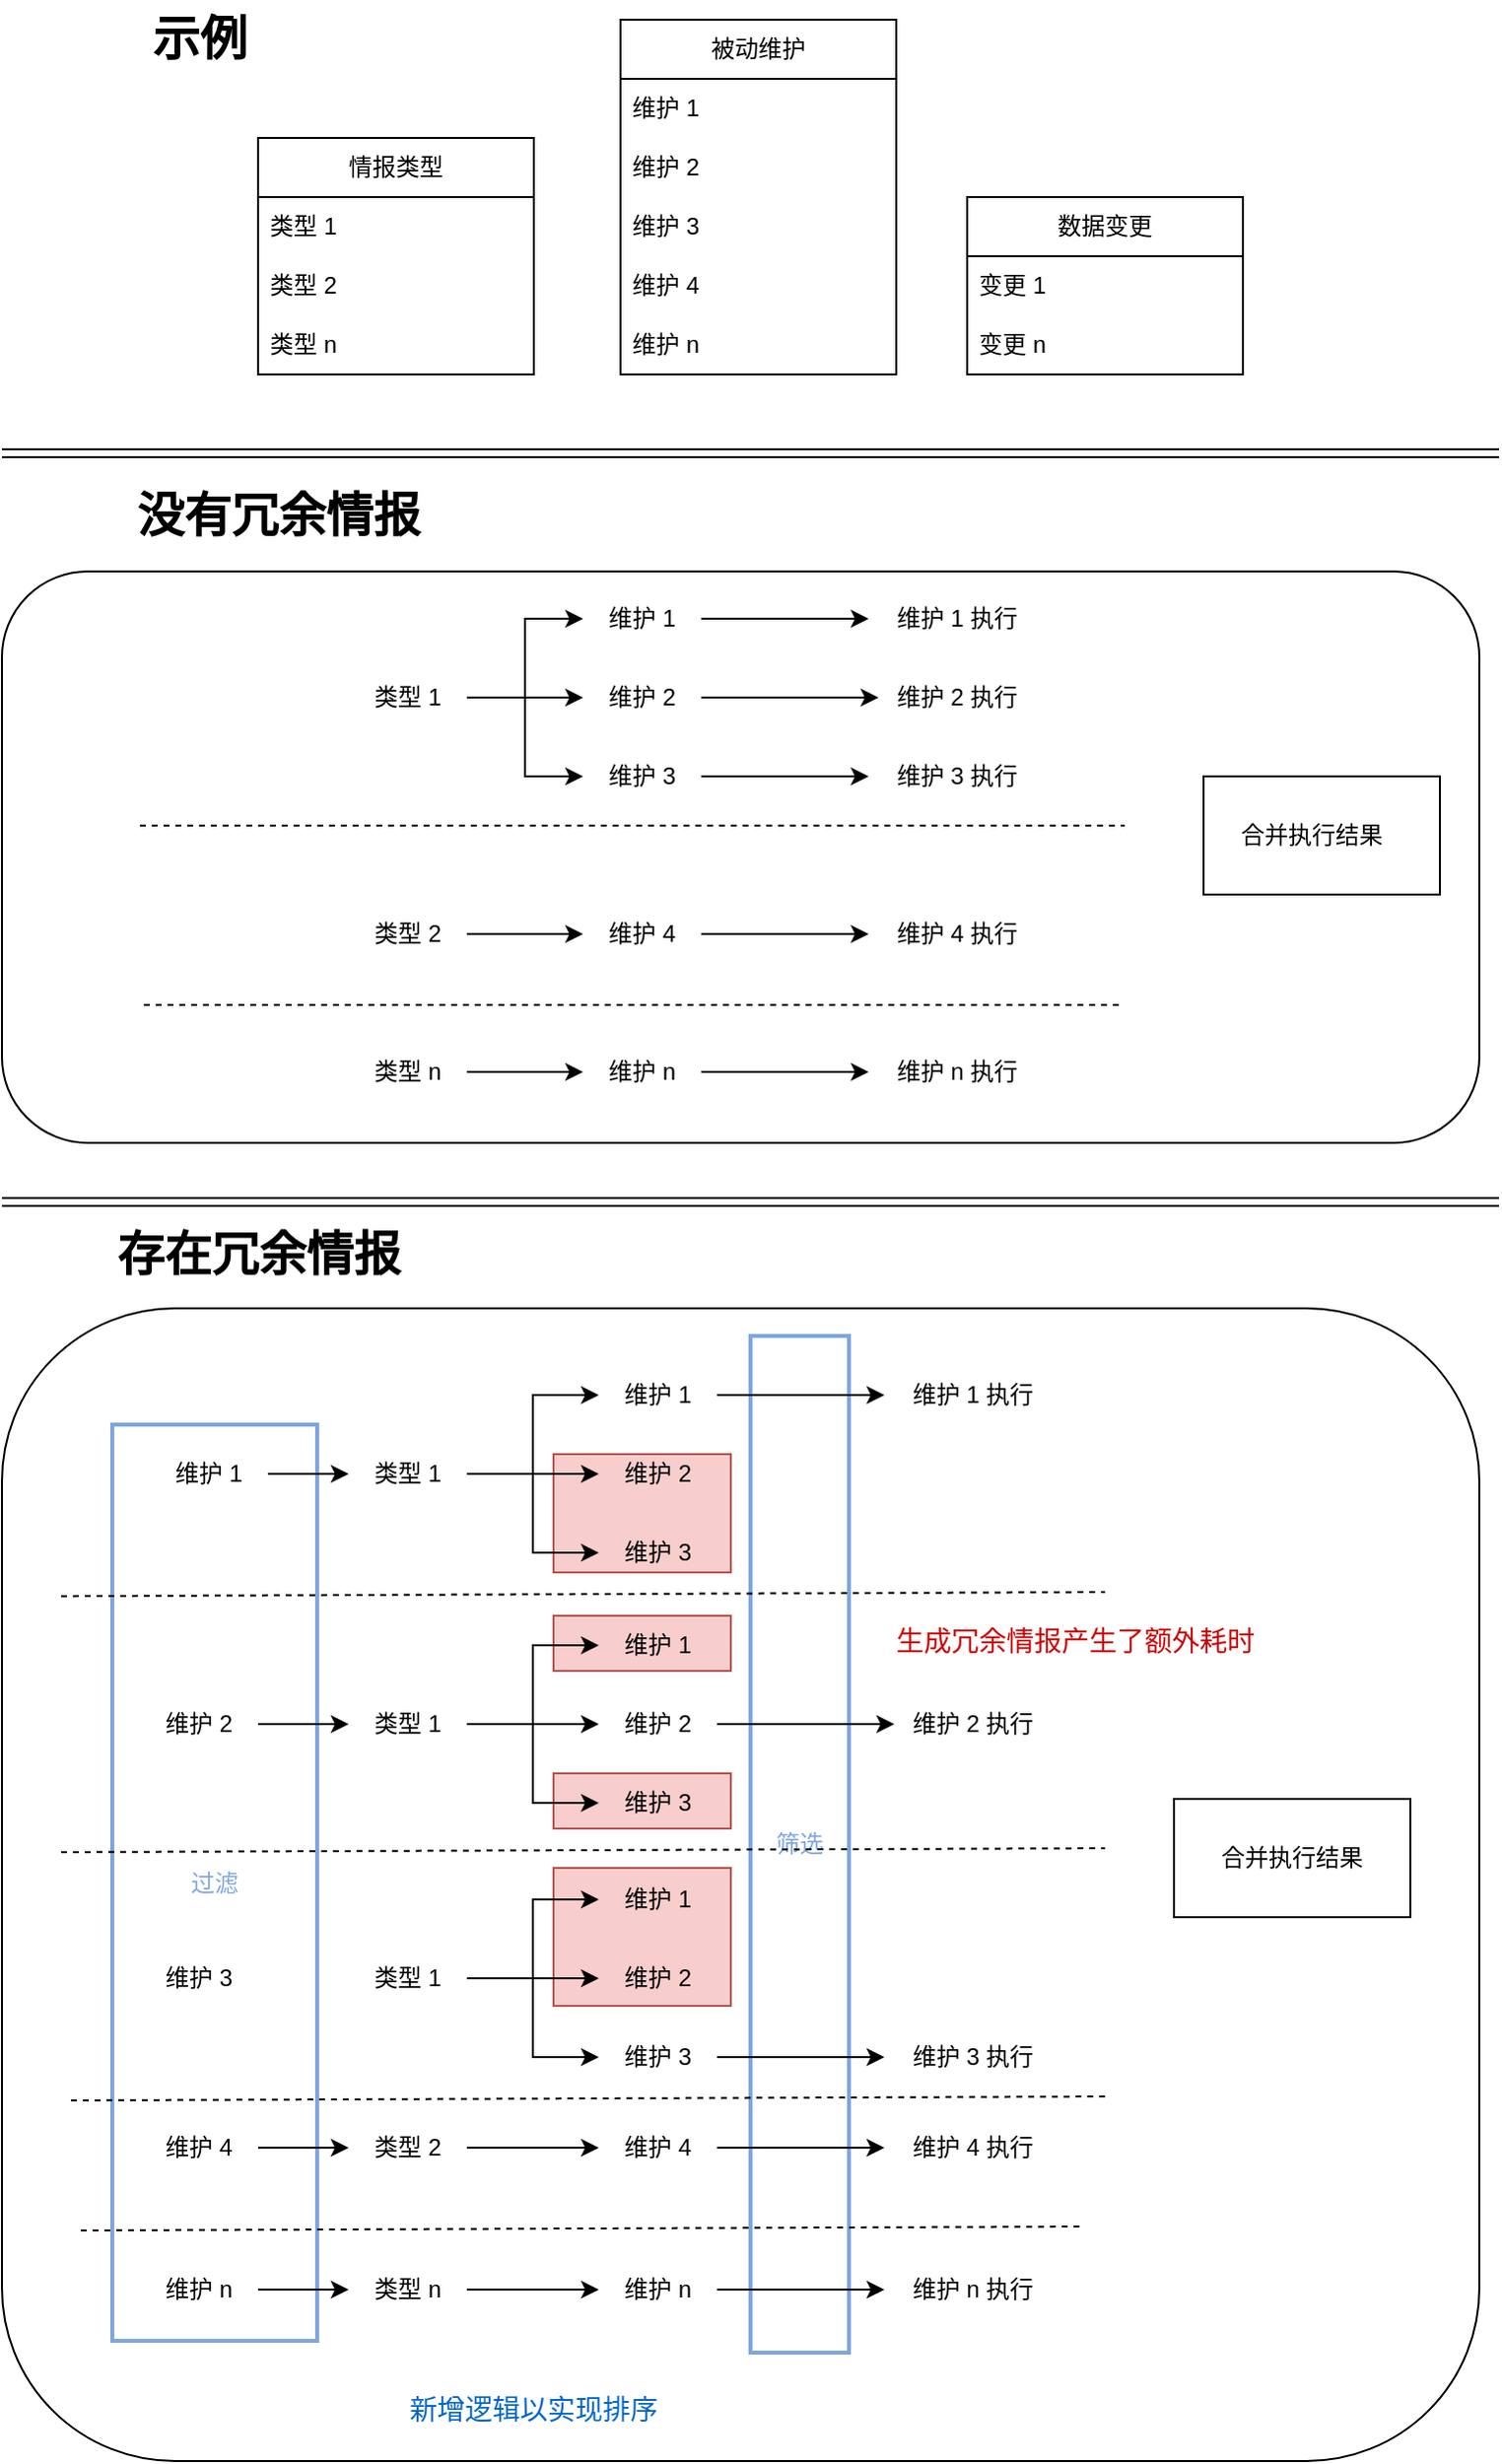 <mxfile version="22.0.8" type="github">
  <diagram id="C5RBs43oDa-KdzZeNtuy" name="Page-1">
    <mxGraphModel dx="1434" dy="796" grid="1" gridSize="10" guides="1" tooltips="1" connect="1" arrows="1" fold="1" page="1" pageScale="1" pageWidth="827" pageHeight="1169" math="0" shadow="0">
      <root>
        <mxCell id="WIyWlLk6GJQsqaUBKTNV-0" />
        <mxCell id="WIyWlLk6GJQsqaUBKTNV-1" parent="WIyWlLk6GJQsqaUBKTNV-0" />
        <mxCell id="J7u77pziyDC-r-UCUrzR-160" value="" style="rounded=1;whiteSpace=wrap;html=1;" vertex="1" parent="WIyWlLk6GJQsqaUBKTNV-1">
          <mxGeometry x="30" y="320" width="750" height="290" as="geometry" />
        </mxCell>
        <mxCell id="J7u77pziyDC-r-UCUrzR-161" value="" style="rounded=0;whiteSpace=wrap;html=1;" vertex="1" parent="WIyWlLk6GJQsqaUBKTNV-1">
          <mxGeometry x="640" y="424" width="120" height="60" as="geometry" />
        </mxCell>
        <mxCell id="J7u77pziyDC-r-UCUrzR-159" value="" style="rounded=1;whiteSpace=wrap;html=1;" vertex="1" parent="WIyWlLk6GJQsqaUBKTNV-1">
          <mxGeometry x="30" y="694" width="750" height="585" as="geometry" />
        </mxCell>
        <mxCell id="J7u77pziyDC-r-UCUrzR-156" value="" style="rounded=0;whiteSpace=wrap;html=1;fillColor=#f8cecc;strokeColor=#b85450;" vertex="1" parent="WIyWlLk6GJQsqaUBKTNV-1">
          <mxGeometry x="310" y="930" width="90" height="28" as="geometry" />
        </mxCell>
        <mxCell id="J7u77pziyDC-r-UCUrzR-155" value="" style="rounded=0;whiteSpace=wrap;html=1;fillColor=#f8cecc;strokeColor=#b85450;" vertex="1" parent="WIyWlLk6GJQsqaUBKTNV-1">
          <mxGeometry x="310" y="850" width="90" height="28" as="geometry" />
        </mxCell>
        <mxCell id="J7u77pziyDC-r-UCUrzR-154" value="" style="rounded=0;whiteSpace=wrap;html=1;fillColor=#f8cecc;strokeColor=#b85450;" vertex="1" parent="WIyWlLk6GJQsqaUBKTNV-1">
          <mxGeometry x="310" y="978" width="90" height="70" as="geometry" />
        </mxCell>
        <mxCell id="J7u77pziyDC-r-UCUrzR-153" value="" style="rounded=0;whiteSpace=wrap;html=1;fillColor=#f8cecc;strokeColor=#b85450;" vertex="1" parent="WIyWlLk6GJQsqaUBKTNV-1">
          <mxGeometry x="310" y="768" width="90" height="60" as="geometry" />
        </mxCell>
        <mxCell id="J7u77pziyDC-r-UCUrzR-152" value="筛选" style="rounded=0;whiteSpace=wrap;html=1;strokeColor=#7EA6E0;strokeWidth=2;fontColor=#7EA6E0;" vertex="1" parent="WIyWlLk6GJQsqaUBKTNV-1">
          <mxGeometry x="410" y="708" width="50" height="516" as="geometry" />
        </mxCell>
        <mxCell id="J7u77pziyDC-r-UCUrzR-151" value="&lt;font color=&quot;#7ea6e0&quot;&gt;过滤&lt;/font&gt;" style="rounded=0;whiteSpace=wrap;html=1;strokeColor=#7EA6E0;strokeWidth=2;" vertex="1" parent="WIyWlLk6GJQsqaUBKTNV-1">
          <mxGeometry x="86" y="753" width="104" height="465" as="geometry" />
        </mxCell>
        <object label="情报类型" id="J7u77pziyDC-r-UCUrzR-0">
          <mxCell style="swimlane;fontStyle=0;childLayout=stackLayout;horizontal=1;startSize=30;horizontalStack=0;resizeParent=1;resizeParentMax=0;resizeLast=0;collapsible=1;marginBottom=0;whiteSpace=wrap;html=1;" vertex="1" parent="WIyWlLk6GJQsqaUBKTNV-1">
            <mxGeometry x="160" y="100" width="140" height="120" as="geometry">
              <mxRectangle x="260" y="50" width="90" height="30" as="alternateBounds" />
            </mxGeometry>
          </mxCell>
        </object>
        <mxCell id="J7u77pziyDC-r-UCUrzR-1" value="类型 1" style="text;strokeColor=none;fillColor=none;align=left;verticalAlign=middle;spacingLeft=4;spacingRight=4;overflow=hidden;points=[[0,0.5],[1,0.5]];portConstraint=eastwest;rotatable=0;whiteSpace=wrap;html=1;" vertex="1" parent="J7u77pziyDC-r-UCUrzR-0">
          <mxGeometry y="30" width="140" height="30" as="geometry" />
        </mxCell>
        <mxCell id="J7u77pziyDC-r-UCUrzR-2" value="类型 2" style="text;strokeColor=none;fillColor=none;align=left;verticalAlign=middle;spacingLeft=4;spacingRight=4;overflow=hidden;points=[[0,0.5],[1,0.5]];portConstraint=eastwest;rotatable=0;whiteSpace=wrap;html=1;" vertex="1" parent="J7u77pziyDC-r-UCUrzR-0">
          <mxGeometry y="60" width="140" height="30" as="geometry" />
        </mxCell>
        <mxCell id="J7u77pziyDC-r-UCUrzR-3" value="类型 n" style="text;strokeColor=none;fillColor=none;align=left;verticalAlign=middle;spacingLeft=4;spacingRight=4;overflow=hidden;points=[[0,0.5],[1,0.5]];portConstraint=eastwest;rotatable=0;whiteSpace=wrap;html=1;" vertex="1" parent="J7u77pziyDC-r-UCUrzR-0">
          <mxGeometry y="90" width="140" height="30" as="geometry" />
        </mxCell>
        <mxCell id="J7u77pziyDC-r-UCUrzR-4" value="被动维护" style="swimlane;fontStyle=0;childLayout=stackLayout;horizontal=1;startSize=30;horizontalStack=0;resizeParent=1;resizeParentMax=0;resizeLast=0;collapsible=1;marginBottom=0;whiteSpace=wrap;html=1;" vertex="1" parent="WIyWlLk6GJQsqaUBKTNV-1">
          <mxGeometry x="344" y="40" width="140" height="180" as="geometry" />
        </mxCell>
        <mxCell id="J7u77pziyDC-r-UCUrzR-5" value="维护 1" style="text;strokeColor=none;fillColor=none;align=left;verticalAlign=middle;spacingLeft=4;spacingRight=4;overflow=hidden;points=[[0,0.5],[1,0.5]];portConstraint=eastwest;rotatable=0;whiteSpace=wrap;html=1;" vertex="1" parent="J7u77pziyDC-r-UCUrzR-4">
          <mxGeometry y="30" width="140" height="30" as="geometry" />
        </mxCell>
        <mxCell id="J7u77pziyDC-r-UCUrzR-6" value="维护 2" style="text;strokeColor=none;fillColor=none;align=left;verticalAlign=middle;spacingLeft=4;spacingRight=4;overflow=hidden;points=[[0,0.5],[1,0.5]];portConstraint=eastwest;rotatable=0;whiteSpace=wrap;html=1;" vertex="1" parent="J7u77pziyDC-r-UCUrzR-4">
          <mxGeometry y="60" width="140" height="30" as="geometry" />
        </mxCell>
        <mxCell id="J7u77pziyDC-r-UCUrzR-7" value="维护 3" style="text;strokeColor=none;fillColor=none;align=left;verticalAlign=middle;spacingLeft=4;spacingRight=4;overflow=hidden;points=[[0,0.5],[1,0.5]];portConstraint=eastwest;rotatable=0;whiteSpace=wrap;html=1;" vertex="1" parent="J7u77pziyDC-r-UCUrzR-4">
          <mxGeometry y="90" width="140" height="30" as="geometry" />
        </mxCell>
        <mxCell id="J7u77pziyDC-r-UCUrzR-12" value="维护 4" style="text;strokeColor=none;fillColor=none;align=left;verticalAlign=middle;spacingLeft=4;spacingRight=4;overflow=hidden;points=[[0,0.5],[1,0.5]];portConstraint=eastwest;rotatable=0;whiteSpace=wrap;html=1;" vertex="1" parent="J7u77pziyDC-r-UCUrzR-4">
          <mxGeometry y="120" width="140" height="30" as="geometry" />
        </mxCell>
        <mxCell id="J7u77pziyDC-r-UCUrzR-11" value="维护 n" style="text;strokeColor=none;fillColor=none;align=left;verticalAlign=middle;spacingLeft=4;spacingRight=4;overflow=hidden;points=[[0,0.5],[1,0.5]];portConstraint=eastwest;rotatable=0;whiteSpace=wrap;html=1;" vertex="1" parent="J7u77pziyDC-r-UCUrzR-4">
          <mxGeometry y="150" width="140" height="30" as="geometry" />
        </mxCell>
        <mxCell id="J7u77pziyDC-r-UCUrzR-13" value="数据变更" style="swimlane;fontStyle=0;childLayout=stackLayout;horizontal=1;startSize=30;horizontalStack=0;resizeParent=1;resizeParentMax=0;resizeLast=0;collapsible=1;marginBottom=0;whiteSpace=wrap;html=1;" vertex="1" parent="WIyWlLk6GJQsqaUBKTNV-1">
          <mxGeometry x="520" y="130" width="140" height="90" as="geometry" />
        </mxCell>
        <mxCell id="J7u77pziyDC-r-UCUrzR-14" value="变更 1" style="text;strokeColor=none;fillColor=none;align=left;verticalAlign=middle;spacingLeft=4;spacingRight=4;overflow=hidden;points=[[0,0.5],[1,0.5]];portConstraint=eastwest;rotatable=0;whiteSpace=wrap;html=1;" vertex="1" parent="J7u77pziyDC-r-UCUrzR-13">
          <mxGeometry y="30" width="140" height="30" as="geometry" />
        </mxCell>
        <mxCell id="J7u77pziyDC-r-UCUrzR-15" value="变更 n" style="text;strokeColor=none;fillColor=none;align=left;verticalAlign=middle;spacingLeft=4;spacingRight=4;overflow=hidden;points=[[0,0.5],[1,0.5]];portConstraint=eastwest;rotatable=0;whiteSpace=wrap;html=1;" vertex="1" parent="J7u77pziyDC-r-UCUrzR-13">
          <mxGeometry y="60" width="140" height="30" as="geometry" />
        </mxCell>
        <mxCell id="J7u77pziyDC-r-UCUrzR-38" style="edgeStyle=orthogonalEdgeStyle;rounded=0;orthogonalLoop=1;jettySize=auto;html=1;exitX=1;exitY=0.5;exitDx=0;exitDy=0;entryX=0;entryY=0.5;entryDx=0;entryDy=0;" edge="1" parent="WIyWlLk6GJQsqaUBKTNV-1" source="J7u77pziyDC-r-UCUrzR-18" target="J7u77pziyDC-r-UCUrzR-21">
          <mxGeometry relative="1" as="geometry" />
        </mxCell>
        <mxCell id="J7u77pziyDC-r-UCUrzR-18" value="类型 1" style="text;html=1;strokeColor=none;fillColor=none;align=center;verticalAlign=middle;whiteSpace=wrap;rounded=0;" vertex="1" parent="WIyWlLk6GJQsqaUBKTNV-1">
          <mxGeometry x="206" y="369" width="60" height="30" as="geometry" />
        </mxCell>
        <mxCell id="J7u77pziyDC-r-UCUrzR-36" style="edgeStyle=orthogonalEdgeStyle;rounded=0;orthogonalLoop=1;jettySize=auto;html=1;exitX=1;exitY=0.5;exitDx=0;exitDy=0;entryX=0;entryY=0.5;entryDx=0;entryDy=0;" edge="1" parent="WIyWlLk6GJQsqaUBKTNV-1" source="J7u77pziyDC-r-UCUrzR-19" target="J7u77pziyDC-r-UCUrzR-24">
          <mxGeometry relative="1" as="geometry" />
        </mxCell>
        <mxCell id="J7u77pziyDC-r-UCUrzR-19" value="类型 2" style="text;html=1;strokeColor=none;fillColor=none;align=center;verticalAlign=middle;whiteSpace=wrap;rounded=0;" vertex="1" parent="WIyWlLk6GJQsqaUBKTNV-1">
          <mxGeometry x="206" y="489" width="60" height="30" as="geometry" />
        </mxCell>
        <mxCell id="J7u77pziyDC-r-UCUrzR-37" style="edgeStyle=orthogonalEdgeStyle;rounded=0;orthogonalLoop=1;jettySize=auto;html=1;exitX=1;exitY=0.5;exitDx=0;exitDy=0;entryX=0;entryY=0.5;entryDx=0;entryDy=0;" edge="1" parent="WIyWlLk6GJQsqaUBKTNV-1" source="J7u77pziyDC-r-UCUrzR-20" target="J7u77pziyDC-r-UCUrzR-25">
          <mxGeometry relative="1" as="geometry" />
        </mxCell>
        <mxCell id="J7u77pziyDC-r-UCUrzR-20" value="类型 n" style="text;html=1;strokeColor=none;fillColor=none;align=center;verticalAlign=middle;whiteSpace=wrap;rounded=0;" vertex="1" parent="WIyWlLk6GJQsqaUBKTNV-1">
          <mxGeometry x="206" y="559" width="60" height="30" as="geometry" />
        </mxCell>
        <mxCell id="J7u77pziyDC-r-UCUrzR-41" style="edgeStyle=orthogonalEdgeStyle;rounded=0;orthogonalLoop=1;jettySize=auto;html=1;exitX=1;exitY=0.5;exitDx=0;exitDy=0;entryX=0;entryY=0.5;entryDx=0;entryDy=0;" edge="1" parent="WIyWlLk6GJQsqaUBKTNV-1" source="J7u77pziyDC-r-UCUrzR-21" target="J7u77pziyDC-r-UCUrzR-29">
          <mxGeometry relative="1" as="geometry" />
        </mxCell>
        <mxCell id="J7u77pziyDC-r-UCUrzR-21" value="维护 1" style="text;html=1;strokeColor=none;fillColor=none;align=center;verticalAlign=middle;whiteSpace=wrap;rounded=0;" vertex="1" parent="WIyWlLk6GJQsqaUBKTNV-1">
          <mxGeometry x="325" y="329" width="60" height="30" as="geometry" />
        </mxCell>
        <mxCell id="J7u77pziyDC-r-UCUrzR-42" style="edgeStyle=orthogonalEdgeStyle;rounded=0;orthogonalLoop=1;jettySize=auto;html=1;exitX=1;exitY=0.5;exitDx=0;exitDy=0;entryX=0;entryY=0.5;entryDx=0;entryDy=0;" edge="1" parent="WIyWlLk6GJQsqaUBKTNV-1" source="J7u77pziyDC-r-UCUrzR-22" target="J7u77pziyDC-r-UCUrzR-30">
          <mxGeometry relative="1" as="geometry" />
        </mxCell>
        <mxCell id="J7u77pziyDC-r-UCUrzR-22" value="维护 2" style="text;html=1;strokeColor=none;fillColor=none;align=center;verticalAlign=middle;whiteSpace=wrap;rounded=0;" vertex="1" parent="WIyWlLk6GJQsqaUBKTNV-1">
          <mxGeometry x="325" y="369" width="60" height="30" as="geometry" />
        </mxCell>
        <mxCell id="J7u77pziyDC-r-UCUrzR-43" style="edgeStyle=orthogonalEdgeStyle;rounded=0;orthogonalLoop=1;jettySize=auto;html=1;exitX=1;exitY=0.5;exitDx=0;exitDy=0;entryX=0;entryY=0.5;entryDx=0;entryDy=0;" edge="1" parent="WIyWlLk6GJQsqaUBKTNV-1" source="J7u77pziyDC-r-UCUrzR-23" target="J7u77pziyDC-r-UCUrzR-31">
          <mxGeometry relative="1" as="geometry" />
        </mxCell>
        <mxCell id="J7u77pziyDC-r-UCUrzR-23" value="维护 3" style="text;html=1;strokeColor=none;fillColor=none;align=center;verticalAlign=middle;whiteSpace=wrap;rounded=0;" vertex="1" parent="WIyWlLk6GJQsqaUBKTNV-1">
          <mxGeometry x="325" y="409" width="60" height="30" as="geometry" />
        </mxCell>
        <mxCell id="J7u77pziyDC-r-UCUrzR-49" style="edgeStyle=orthogonalEdgeStyle;rounded=0;orthogonalLoop=1;jettySize=auto;html=1;exitX=1;exitY=0.5;exitDx=0;exitDy=0;entryX=0;entryY=0.5;entryDx=0;entryDy=0;" edge="1" parent="WIyWlLk6GJQsqaUBKTNV-1" source="J7u77pziyDC-r-UCUrzR-24" target="J7u77pziyDC-r-UCUrzR-47">
          <mxGeometry relative="1" as="geometry" />
        </mxCell>
        <mxCell id="J7u77pziyDC-r-UCUrzR-24" value="维护 4" style="text;html=1;strokeColor=none;fillColor=none;align=center;verticalAlign=middle;whiteSpace=wrap;rounded=0;" vertex="1" parent="WIyWlLk6GJQsqaUBKTNV-1">
          <mxGeometry x="325" y="489" width="60" height="30" as="geometry" />
        </mxCell>
        <mxCell id="J7u77pziyDC-r-UCUrzR-50" style="edgeStyle=orthogonalEdgeStyle;rounded=0;orthogonalLoop=1;jettySize=auto;html=1;exitX=1;exitY=0.5;exitDx=0;exitDy=0;entryX=0;entryY=0.5;entryDx=0;entryDy=0;" edge="1" parent="WIyWlLk6GJQsqaUBKTNV-1" source="J7u77pziyDC-r-UCUrzR-25" target="J7u77pziyDC-r-UCUrzR-48">
          <mxGeometry relative="1" as="geometry" />
        </mxCell>
        <mxCell id="J7u77pziyDC-r-UCUrzR-25" value="维护 n" style="text;html=1;strokeColor=none;fillColor=none;align=center;verticalAlign=middle;whiteSpace=wrap;rounded=0;" vertex="1" parent="WIyWlLk6GJQsqaUBKTNV-1">
          <mxGeometry x="325" y="559" width="60" height="30" as="geometry" />
        </mxCell>
        <mxCell id="J7u77pziyDC-r-UCUrzR-29" value="维护 1 执行" style="text;html=1;strokeColor=none;fillColor=none;align=center;verticalAlign=middle;whiteSpace=wrap;rounded=0;" vertex="1" parent="WIyWlLk6GJQsqaUBKTNV-1">
          <mxGeometry x="470" y="329" width="90" height="30" as="geometry" />
        </mxCell>
        <mxCell id="J7u77pziyDC-r-UCUrzR-30" value="维护 2 执行" style="text;html=1;strokeColor=none;fillColor=none;align=center;verticalAlign=middle;whiteSpace=wrap;rounded=0;" vertex="1" parent="WIyWlLk6GJQsqaUBKTNV-1">
          <mxGeometry x="475" y="369" width="80" height="30" as="geometry" />
        </mxCell>
        <mxCell id="J7u77pziyDC-r-UCUrzR-31" value="维护 3 执行" style="text;html=1;strokeColor=none;fillColor=none;align=center;verticalAlign=middle;whiteSpace=wrap;rounded=0;" vertex="1" parent="WIyWlLk6GJQsqaUBKTNV-1">
          <mxGeometry x="470" y="409" width="90" height="30" as="geometry" />
        </mxCell>
        <mxCell id="J7u77pziyDC-r-UCUrzR-32" value="合并执行结果" style="text;html=1;strokeColor=none;fillColor=none;align=center;verticalAlign=middle;whiteSpace=wrap;rounded=0;" vertex="1" parent="WIyWlLk6GJQsqaUBKTNV-1">
          <mxGeometry x="650" y="439" width="90" height="30" as="geometry" />
        </mxCell>
        <mxCell id="J7u77pziyDC-r-UCUrzR-39" style="edgeStyle=orthogonalEdgeStyle;rounded=0;orthogonalLoop=1;jettySize=auto;html=1;exitX=1;exitY=0.5;exitDx=0;exitDy=0;entryX=0;entryY=0.5;entryDx=0;entryDy=0;" edge="1" parent="WIyWlLk6GJQsqaUBKTNV-1" source="J7u77pziyDC-r-UCUrzR-18" target="J7u77pziyDC-r-UCUrzR-22">
          <mxGeometry relative="1" as="geometry">
            <mxPoint x="184.5" y="384" as="sourcePoint" />
            <mxPoint x="295" y="369" as="targetPoint" />
          </mxGeometry>
        </mxCell>
        <mxCell id="J7u77pziyDC-r-UCUrzR-40" style="edgeStyle=orthogonalEdgeStyle;rounded=0;orthogonalLoop=1;jettySize=auto;html=1;exitX=1;exitY=0.5;exitDx=0;exitDy=0;entryX=0;entryY=0.5;entryDx=0;entryDy=0;" edge="1" parent="WIyWlLk6GJQsqaUBKTNV-1" source="J7u77pziyDC-r-UCUrzR-18" target="J7u77pziyDC-r-UCUrzR-23">
          <mxGeometry relative="1" as="geometry">
            <mxPoint x="195" y="384" as="sourcePoint" />
            <mxPoint x="335" y="394" as="targetPoint" />
          </mxGeometry>
        </mxCell>
        <mxCell id="J7u77pziyDC-r-UCUrzR-47" value="维护 4 执行" style="text;html=1;strokeColor=none;fillColor=none;align=center;verticalAlign=middle;whiteSpace=wrap;rounded=0;" vertex="1" parent="WIyWlLk6GJQsqaUBKTNV-1">
          <mxGeometry x="470" y="489" width="90" height="30" as="geometry" />
        </mxCell>
        <mxCell id="J7u77pziyDC-r-UCUrzR-48" value="维护 n 执行" style="text;html=1;strokeColor=none;fillColor=none;align=center;verticalAlign=middle;whiteSpace=wrap;rounded=0;" vertex="1" parent="WIyWlLk6GJQsqaUBKTNV-1">
          <mxGeometry x="470" y="559" width="90" height="30" as="geometry" />
        </mxCell>
        <mxCell id="J7u77pziyDC-r-UCUrzR-56" value="" style="endArrow=none;dashed=1;html=1;rounded=0;" edge="1" parent="WIyWlLk6GJQsqaUBKTNV-1">
          <mxGeometry width="50" height="50" relative="1" as="geometry">
            <mxPoint x="100" y="449" as="sourcePoint" />
            <mxPoint x="600" y="449" as="targetPoint" />
          </mxGeometry>
        </mxCell>
        <mxCell id="J7u77pziyDC-r-UCUrzR-63" value="" style="endArrow=none;dashed=1;html=1;rounded=0;" edge="1" parent="WIyWlLk6GJQsqaUBKTNV-1">
          <mxGeometry width="50" height="50" relative="1" as="geometry">
            <mxPoint x="102" y="540" as="sourcePoint" />
            <mxPoint x="600" y="540" as="targetPoint" />
          </mxGeometry>
        </mxCell>
        <mxCell id="J7u77pziyDC-r-UCUrzR-67" style="edgeStyle=orthogonalEdgeStyle;rounded=0;orthogonalLoop=1;jettySize=auto;html=1;exitX=1;exitY=0.5;exitDx=0;exitDy=0;entryX=0;entryY=0.5;entryDx=0;entryDy=0;" edge="1" parent="WIyWlLk6GJQsqaUBKTNV-1" source="J7u77pziyDC-r-UCUrzR-68" target="J7u77pziyDC-r-UCUrzR-74">
          <mxGeometry relative="1" as="geometry" />
        </mxCell>
        <mxCell id="J7u77pziyDC-r-UCUrzR-68" value="类型 1" style="text;html=1;strokeColor=none;fillColor=none;align=center;verticalAlign=middle;whiteSpace=wrap;rounded=0;" vertex="1" parent="WIyWlLk6GJQsqaUBKTNV-1">
          <mxGeometry x="206" y="763" width="60" height="30" as="geometry" />
        </mxCell>
        <mxCell id="J7u77pziyDC-r-UCUrzR-73" style="edgeStyle=orthogonalEdgeStyle;rounded=0;orthogonalLoop=1;jettySize=auto;html=1;exitX=1;exitY=0.5;exitDx=0;exitDy=0;entryX=0;entryY=0.5;entryDx=0;entryDy=0;" edge="1" parent="WIyWlLk6GJQsqaUBKTNV-1" source="J7u77pziyDC-r-UCUrzR-74" target="J7u77pziyDC-r-UCUrzR-84">
          <mxGeometry relative="1" as="geometry" />
        </mxCell>
        <mxCell id="J7u77pziyDC-r-UCUrzR-74" value="维护 1" style="text;html=1;strokeColor=none;fillColor=none;align=center;verticalAlign=middle;whiteSpace=wrap;rounded=0;" vertex="1" parent="WIyWlLk6GJQsqaUBKTNV-1">
          <mxGeometry x="333" y="723" width="60" height="30" as="geometry" />
        </mxCell>
        <mxCell id="J7u77pziyDC-r-UCUrzR-76" value="维护 2" style="text;html=1;strokeColor=none;fillColor=none;align=center;verticalAlign=middle;whiteSpace=wrap;rounded=0;" vertex="1" parent="WIyWlLk6GJQsqaUBKTNV-1">
          <mxGeometry x="333" y="763" width="60" height="30" as="geometry" />
        </mxCell>
        <mxCell id="J7u77pziyDC-r-UCUrzR-78" value="维护 3" style="text;html=1;strokeColor=none;fillColor=none;align=center;verticalAlign=middle;whiteSpace=wrap;rounded=0;" vertex="1" parent="WIyWlLk6GJQsqaUBKTNV-1">
          <mxGeometry x="333" y="803" width="60" height="30" as="geometry" />
        </mxCell>
        <mxCell id="J7u77pziyDC-r-UCUrzR-84" value="维护 1 执行" style="text;html=1;strokeColor=none;fillColor=none;align=center;verticalAlign=middle;whiteSpace=wrap;rounded=0;" vertex="1" parent="WIyWlLk6GJQsqaUBKTNV-1">
          <mxGeometry x="478" y="723" width="90" height="30" as="geometry" />
        </mxCell>
        <mxCell id="J7u77pziyDC-r-UCUrzR-90" style="edgeStyle=orthogonalEdgeStyle;rounded=0;orthogonalLoop=1;jettySize=auto;html=1;exitX=1;exitY=0.5;exitDx=0;exitDy=0;entryX=0;entryY=0.5;entryDx=0;entryDy=0;" edge="1" parent="WIyWlLk6GJQsqaUBKTNV-1" source="J7u77pziyDC-r-UCUrzR-68" target="J7u77pziyDC-r-UCUrzR-76">
          <mxGeometry relative="1" as="geometry">
            <mxPoint x="192.5" y="778" as="sourcePoint" />
            <mxPoint x="303" y="763" as="targetPoint" />
          </mxGeometry>
        </mxCell>
        <mxCell id="J7u77pziyDC-r-UCUrzR-91" style="edgeStyle=orthogonalEdgeStyle;rounded=0;orthogonalLoop=1;jettySize=auto;html=1;exitX=1;exitY=0.5;exitDx=0;exitDy=0;entryX=0;entryY=0.5;entryDx=0;entryDy=0;" edge="1" parent="WIyWlLk6GJQsqaUBKTNV-1" source="J7u77pziyDC-r-UCUrzR-68" target="J7u77pziyDC-r-UCUrzR-78">
          <mxGeometry relative="1" as="geometry">
            <mxPoint x="203" y="778" as="sourcePoint" />
            <mxPoint x="343" y="788" as="targetPoint" />
          </mxGeometry>
        </mxCell>
        <mxCell id="J7u77pziyDC-r-UCUrzR-96" value="" style="endArrow=none;dashed=1;html=1;rounded=0;" edge="1" parent="WIyWlLk6GJQsqaUBKTNV-1">
          <mxGeometry width="50" height="50" relative="1" as="geometry">
            <mxPoint x="60" y="840.09" as="sourcePoint" />
            <mxPoint x="590" y="838" as="targetPoint" />
          </mxGeometry>
        </mxCell>
        <mxCell id="J7u77pziyDC-r-UCUrzR-97" value="" style="endArrow=none;dashed=1;html=1;rounded=0;" edge="1" parent="WIyWlLk6GJQsqaUBKTNV-1">
          <mxGeometry width="50" height="50" relative="1" as="geometry">
            <mxPoint x="60" y="970" as="sourcePoint" />
            <mxPoint x="590" y="968" as="targetPoint" />
          </mxGeometry>
        </mxCell>
        <mxCell id="J7u77pziyDC-r-UCUrzR-103" style="edgeStyle=orthogonalEdgeStyle;rounded=0;orthogonalLoop=1;jettySize=auto;html=1;exitX=1;exitY=0.5;exitDx=0;exitDy=0;entryX=0;entryY=0.5;entryDx=0;entryDy=0;" edge="1" parent="WIyWlLk6GJQsqaUBKTNV-1" source="J7u77pziyDC-r-UCUrzR-98" target="J7u77pziyDC-r-UCUrzR-68">
          <mxGeometry relative="1" as="geometry" />
        </mxCell>
        <mxCell id="J7u77pziyDC-r-UCUrzR-98" value="维护 1" style="text;html=1;strokeColor=none;fillColor=none;align=center;verticalAlign=middle;whiteSpace=wrap;rounded=0;" vertex="1" parent="WIyWlLk6GJQsqaUBKTNV-1">
          <mxGeometry x="105" y="763" width="60" height="30" as="geometry" />
        </mxCell>
        <mxCell id="J7u77pziyDC-r-UCUrzR-104" style="edgeStyle=orthogonalEdgeStyle;rounded=0;orthogonalLoop=1;jettySize=auto;html=1;exitX=1;exitY=0.5;exitDx=0;exitDy=0;entryX=0;entryY=0.5;entryDx=0;entryDy=0;" edge="1" parent="WIyWlLk6GJQsqaUBKTNV-1" source="J7u77pziyDC-r-UCUrzR-99">
          <mxGeometry relative="1" as="geometry">
            <mxPoint x="206" y="905" as="targetPoint" />
          </mxGeometry>
        </mxCell>
        <mxCell id="J7u77pziyDC-r-UCUrzR-99" value="维护 2" style="text;html=1;strokeColor=none;fillColor=none;align=center;verticalAlign=middle;whiteSpace=wrap;rounded=0;" vertex="1" parent="WIyWlLk6GJQsqaUBKTNV-1">
          <mxGeometry x="100" y="890" width="60" height="30" as="geometry" />
        </mxCell>
        <mxCell id="J7u77pziyDC-r-UCUrzR-100" value="维护 3" style="text;html=1;strokeColor=none;fillColor=none;align=center;verticalAlign=middle;whiteSpace=wrap;rounded=0;" vertex="1" parent="WIyWlLk6GJQsqaUBKTNV-1">
          <mxGeometry x="100" y="1019" width="60" height="30" as="geometry" />
        </mxCell>
        <mxCell id="J7u77pziyDC-r-UCUrzR-143" style="edgeStyle=orthogonalEdgeStyle;rounded=0;orthogonalLoop=1;jettySize=auto;html=1;exitX=1;exitY=0.5;exitDx=0;exitDy=0;entryX=0;entryY=0.5;entryDx=0;entryDy=0;" edge="1" parent="WIyWlLk6GJQsqaUBKTNV-1" source="J7u77pziyDC-r-UCUrzR-101" target="J7u77pziyDC-r-UCUrzR-106">
          <mxGeometry relative="1" as="geometry" />
        </mxCell>
        <mxCell id="J7u77pziyDC-r-UCUrzR-101" value="维护 4" style="text;html=1;strokeColor=none;fillColor=none;align=center;verticalAlign=middle;whiteSpace=wrap;rounded=0;" vertex="1" parent="WIyWlLk6GJQsqaUBKTNV-1">
          <mxGeometry x="100" y="1105" width="60" height="30" as="geometry" />
        </mxCell>
        <mxCell id="J7u77pziyDC-r-UCUrzR-144" style="edgeStyle=orthogonalEdgeStyle;rounded=0;orthogonalLoop=1;jettySize=auto;html=1;exitX=1;exitY=0.5;exitDx=0;exitDy=0;entryX=0;entryY=0.5;entryDx=0;entryDy=0;" edge="1" parent="WIyWlLk6GJQsqaUBKTNV-1" source="J7u77pziyDC-r-UCUrzR-102" target="J7u77pziyDC-r-UCUrzR-108">
          <mxGeometry relative="1" as="geometry" />
        </mxCell>
        <mxCell id="J7u77pziyDC-r-UCUrzR-102" value="维护 n" style="text;html=1;strokeColor=none;fillColor=none;align=center;verticalAlign=middle;whiteSpace=wrap;rounded=0;" vertex="1" parent="WIyWlLk6GJQsqaUBKTNV-1">
          <mxGeometry x="100" y="1177" width="60" height="30" as="geometry" />
        </mxCell>
        <mxCell id="J7u77pziyDC-r-UCUrzR-105" style="edgeStyle=orthogonalEdgeStyle;rounded=0;orthogonalLoop=1;jettySize=auto;html=1;exitX=1;exitY=0.5;exitDx=0;exitDy=0;entryX=0;entryY=0.5;entryDx=0;entryDy=0;" edge="1" parent="WIyWlLk6GJQsqaUBKTNV-1" source="J7u77pziyDC-r-UCUrzR-106" target="J7u77pziyDC-r-UCUrzR-110">
          <mxGeometry relative="1" as="geometry" />
        </mxCell>
        <mxCell id="J7u77pziyDC-r-UCUrzR-106" value="类型 2" style="text;html=1;strokeColor=none;fillColor=none;align=center;verticalAlign=middle;whiteSpace=wrap;rounded=0;" vertex="1" parent="WIyWlLk6GJQsqaUBKTNV-1">
          <mxGeometry x="206" y="1105" width="60" height="30" as="geometry" />
        </mxCell>
        <mxCell id="J7u77pziyDC-r-UCUrzR-107" style="edgeStyle=orthogonalEdgeStyle;rounded=0;orthogonalLoop=1;jettySize=auto;html=1;exitX=1;exitY=0.5;exitDx=0;exitDy=0;entryX=0;entryY=0.5;entryDx=0;entryDy=0;" edge="1" parent="WIyWlLk6GJQsqaUBKTNV-1" source="J7u77pziyDC-r-UCUrzR-108" target="J7u77pziyDC-r-UCUrzR-112">
          <mxGeometry relative="1" as="geometry" />
        </mxCell>
        <mxCell id="J7u77pziyDC-r-UCUrzR-108" value="类型 n" style="text;html=1;strokeColor=none;fillColor=none;align=center;verticalAlign=middle;whiteSpace=wrap;rounded=0;" vertex="1" parent="WIyWlLk6GJQsqaUBKTNV-1">
          <mxGeometry x="206" y="1177" width="60" height="30" as="geometry" />
        </mxCell>
        <mxCell id="J7u77pziyDC-r-UCUrzR-109" style="edgeStyle=orthogonalEdgeStyle;rounded=0;orthogonalLoop=1;jettySize=auto;html=1;exitX=1;exitY=0.5;exitDx=0;exitDy=0;entryX=0;entryY=0.5;entryDx=0;entryDy=0;" edge="1" parent="WIyWlLk6GJQsqaUBKTNV-1" source="J7u77pziyDC-r-UCUrzR-110" target="J7u77pziyDC-r-UCUrzR-113">
          <mxGeometry relative="1" as="geometry" />
        </mxCell>
        <mxCell id="J7u77pziyDC-r-UCUrzR-110" value="维护 4" style="text;html=1;strokeColor=none;fillColor=none;align=center;verticalAlign=middle;whiteSpace=wrap;rounded=0;" vertex="1" parent="WIyWlLk6GJQsqaUBKTNV-1">
          <mxGeometry x="333" y="1105" width="60" height="30" as="geometry" />
        </mxCell>
        <mxCell id="J7u77pziyDC-r-UCUrzR-111" style="edgeStyle=orthogonalEdgeStyle;rounded=0;orthogonalLoop=1;jettySize=auto;html=1;exitX=1;exitY=0.5;exitDx=0;exitDy=0;entryX=0;entryY=0.5;entryDx=0;entryDy=0;" edge="1" parent="WIyWlLk6GJQsqaUBKTNV-1" source="J7u77pziyDC-r-UCUrzR-112" target="J7u77pziyDC-r-UCUrzR-114">
          <mxGeometry relative="1" as="geometry" />
        </mxCell>
        <mxCell id="J7u77pziyDC-r-UCUrzR-112" value="维护 n" style="text;html=1;strokeColor=none;fillColor=none;align=center;verticalAlign=middle;whiteSpace=wrap;rounded=0;" vertex="1" parent="WIyWlLk6GJQsqaUBKTNV-1">
          <mxGeometry x="333" y="1177" width="60" height="30" as="geometry" />
        </mxCell>
        <mxCell id="J7u77pziyDC-r-UCUrzR-113" value="维护 4 执行" style="text;html=1;strokeColor=none;fillColor=none;align=center;verticalAlign=middle;whiteSpace=wrap;rounded=0;" vertex="1" parent="WIyWlLk6GJQsqaUBKTNV-1">
          <mxGeometry x="478" y="1105" width="90" height="30" as="geometry" />
        </mxCell>
        <mxCell id="J7u77pziyDC-r-UCUrzR-114" value="维护 n 执行" style="text;html=1;strokeColor=none;fillColor=none;align=center;verticalAlign=middle;whiteSpace=wrap;rounded=0;" vertex="1" parent="WIyWlLk6GJQsqaUBKTNV-1">
          <mxGeometry x="478" y="1177" width="90" height="30" as="geometry" />
        </mxCell>
        <mxCell id="J7u77pziyDC-r-UCUrzR-115" style="edgeStyle=orthogonalEdgeStyle;rounded=0;orthogonalLoop=1;jettySize=auto;html=1;exitX=1;exitY=0.5;exitDx=0;exitDy=0;entryX=0;entryY=0.5;entryDx=0;entryDy=0;" edge="1" parent="WIyWlLk6GJQsqaUBKTNV-1" source="J7u77pziyDC-r-UCUrzR-116" target="J7u77pziyDC-r-UCUrzR-118">
          <mxGeometry relative="1" as="geometry" />
        </mxCell>
        <mxCell id="J7u77pziyDC-r-UCUrzR-116" value="类型 1" style="text;html=1;strokeColor=none;fillColor=none;align=center;verticalAlign=middle;whiteSpace=wrap;rounded=0;" vertex="1" parent="WIyWlLk6GJQsqaUBKTNV-1">
          <mxGeometry x="206" y="890" width="60" height="30" as="geometry" />
        </mxCell>
        <mxCell id="J7u77pziyDC-r-UCUrzR-118" value="维护 1" style="text;html=1;strokeColor=none;fillColor=none;align=center;verticalAlign=middle;whiteSpace=wrap;rounded=0;" vertex="1" parent="WIyWlLk6GJQsqaUBKTNV-1">
          <mxGeometry x="333" y="850" width="60" height="30" as="geometry" />
        </mxCell>
        <mxCell id="J7u77pziyDC-r-UCUrzR-119" style="edgeStyle=orthogonalEdgeStyle;rounded=0;orthogonalLoop=1;jettySize=auto;html=1;exitX=1;exitY=0.5;exitDx=0;exitDy=0;entryX=0;entryY=0.5;entryDx=0;entryDy=0;" edge="1" parent="WIyWlLk6GJQsqaUBKTNV-1" source="J7u77pziyDC-r-UCUrzR-120" target="J7u77pziyDC-r-UCUrzR-124">
          <mxGeometry relative="1" as="geometry" />
        </mxCell>
        <mxCell id="J7u77pziyDC-r-UCUrzR-120" value="维护 2" style="text;html=1;strokeColor=none;fillColor=none;align=center;verticalAlign=middle;whiteSpace=wrap;rounded=0;" vertex="1" parent="WIyWlLk6GJQsqaUBKTNV-1">
          <mxGeometry x="333" y="890" width="60" height="30" as="geometry" />
        </mxCell>
        <mxCell id="J7u77pziyDC-r-UCUrzR-122" value="维护 3" style="text;html=1;strokeColor=none;fillColor=none;align=center;verticalAlign=middle;whiteSpace=wrap;rounded=0;" vertex="1" parent="WIyWlLk6GJQsqaUBKTNV-1">
          <mxGeometry x="333" y="930" width="60" height="30" as="geometry" />
        </mxCell>
        <mxCell id="J7u77pziyDC-r-UCUrzR-124" value="维护 2 执行" style="text;html=1;strokeColor=none;fillColor=none;align=center;verticalAlign=middle;whiteSpace=wrap;rounded=0;" vertex="1" parent="WIyWlLk6GJQsqaUBKTNV-1">
          <mxGeometry x="483" y="890" width="80" height="30" as="geometry" />
        </mxCell>
        <mxCell id="J7u77pziyDC-r-UCUrzR-126" style="edgeStyle=orthogonalEdgeStyle;rounded=0;orthogonalLoop=1;jettySize=auto;html=1;exitX=1;exitY=0.5;exitDx=0;exitDy=0;entryX=0;entryY=0.5;entryDx=0;entryDy=0;" edge="1" parent="WIyWlLk6GJQsqaUBKTNV-1" source="J7u77pziyDC-r-UCUrzR-116" target="J7u77pziyDC-r-UCUrzR-120">
          <mxGeometry relative="1" as="geometry">
            <mxPoint x="192.5" y="905" as="sourcePoint" />
            <mxPoint x="303" y="890" as="targetPoint" />
          </mxGeometry>
        </mxCell>
        <mxCell id="J7u77pziyDC-r-UCUrzR-127" style="edgeStyle=orthogonalEdgeStyle;rounded=0;orthogonalLoop=1;jettySize=auto;html=1;exitX=1;exitY=0.5;exitDx=0;exitDy=0;entryX=0;entryY=0.5;entryDx=0;entryDy=0;" edge="1" parent="WIyWlLk6GJQsqaUBKTNV-1" source="J7u77pziyDC-r-UCUrzR-116" target="J7u77pziyDC-r-UCUrzR-122">
          <mxGeometry relative="1" as="geometry">
            <mxPoint x="203" y="905" as="sourcePoint" />
            <mxPoint x="343" y="915" as="targetPoint" />
          </mxGeometry>
        </mxCell>
        <mxCell id="J7u77pziyDC-r-UCUrzR-128" style="edgeStyle=orthogonalEdgeStyle;rounded=0;orthogonalLoop=1;jettySize=auto;html=1;exitX=1;exitY=0.5;exitDx=0;exitDy=0;entryX=0;entryY=0.5;entryDx=0;entryDy=0;" edge="1" parent="WIyWlLk6GJQsqaUBKTNV-1" source="J7u77pziyDC-r-UCUrzR-129" target="J7u77pziyDC-r-UCUrzR-131">
          <mxGeometry relative="1" as="geometry" />
        </mxCell>
        <mxCell id="J7u77pziyDC-r-UCUrzR-129" value="类型 1" style="text;html=1;strokeColor=none;fillColor=none;align=center;verticalAlign=middle;whiteSpace=wrap;rounded=0;" vertex="1" parent="WIyWlLk6GJQsqaUBKTNV-1">
          <mxGeometry x="206" y="1019" width="60" height="30" as="geometry" />
        </mxCell>
        <mxCell id="J7u77pziyDC-r-UCUrzR-131" value="维护 1" style="text;html=1;strokeColor=none;fillColor=none;align=center;verticalAlign=middle;whiteSpace=wrap;rounded=0;" vertex="1" parent="WIyWlLk6GJQsqaUBKTNV-1">
          <mxGeometry x="333" y="979" width="60" height="30" as="geometry" />
        </mxCell>
        <mxCell id="J7u77pziyDC-r-UCUrzR-133" value="维护 2" style="text;html=1;strokeColor=none;fillColor=none;align=center;verticalAlign=middle;whiteSpace=wrap;rounded=0;" vertex="1" parent="WIyWlLk6GJQsqaUBKTNV-1">
          <mxGeometry x="333" y="1019" width="60" height="30" as="geometry" />
        </mxCell>
        <mxCell id="J7u77pziyDC-r-UCUrzR-134" style="edgeStyle=orthogonalEdgeStyle;rounded=0;orthogonalLoop=1;jettySize=auto;html=1;exitX=1;exitY=0.5;exitDx=0;exitDy=0;entryX=0;entryY=0.5;entryDx=0;entryDy=0;" edge="1" parent="WIyWlLk6GJQsqaUBKTNV-1" source="J7u77pziyDC-r-UCUrzR-135" target="J7u77pziyDC-r-UCUrzR-138">
          <mxGeometry relative="1" as="geometry" />
        </mxCell>
        <mxCell id="J7u77pziyDC-r-UCUrzR-135" value="维护 3" style="text;html=1;strokeColor=none;fillColor=none;align=center;verticalAlign=middle;whiteSpace=wrap;rounded=0;" vertex="1" parent="WIyWlLk6GJQsqaUBKTNV-1">
          <mxGeometry x="333" y="1059" width="60" height="30" as="geometry" />
        </mxCell>
        <mxCell id="J7u77pziyDC-r-UCUrzR-138" value="维护 3 执行" style="text;html=1;strokeColor=none;fillColor=none;align=center;verticalAlign=middle;whiteSpace=wrap;rounded=0;" vertex="1" parent="WIyWlLk6GJQsqaUBKTNV-1">
          <mxGeometry x="478" y="1059" width="90" height="30" as="geometry" />
        </mxCell>
        <mxCell id="J7u77pziyDC-r-UCUrzR-139" style="edgeStyle=orthogonalEdgeStyle;rounded=0;orthogonalLoop=1;jettySize=auto;html=1;exitX=1;exitY=0.5;exitDx=0;exitDy=0;entryX=0;entryY=0.5;entryDx=0;entryDy=0;" edge="1" parent="WIyWlLk6GJQsqaUBKTNV-1" source="J7u77pziyDC-r-UCUrzR-129" target="J7u77pziyDC-r-UCUrzR-133">
          <mxGeometry relative="1" as="geometry">
            <mxPoint x="192.5" y="1034" as="sourcePoint" />
            <mxPoint x="303" y="1019" as="targetPoint" />
          </mxGeometry>
        </mxCell>
        <mxCell id="J7u77pziyDC-r-UCUrzR-140" style="edgeStyle=orthogonalEdgeStyle;rounded=0;orthogonalLoop=1;jettySize=auto;html=1;exitX=1;exitY=0.5;exitDx=0;exitDy=0;entryX=0;entryY=0.5;entryDx=0;entryDy=0;" edge="1" parent="WIyWlLk6GJQsqaUBKTNV-1" source="J7u77pziyDC-r-UCUrzR-129" target="J7u77pziyDC-r-UCUrzR-135">
          <mxGeometry relative="1" as="geometry">
            <mxPoint x="203" y="1034" as="sourcePoint" />
            <mxPoint x="343" y="1044" as="targetPoint" />
          </mxGeometry>
        </mxCell>
        <mxCell id="J7u77pziyDC-r-UCUrzR-141" value="" style="endArrow=none;dashed=1;html=1;rounded=0;" edge="1" parent="WIyWlLk6GJQsqaUBKTNV-1">
          <mxGeometry width="50" height="50" relative="1" as="geometry">
            <mxPoint x="65" y="1096" as="sourcePoint" />
            <mxPoint x="590" y="1094" as="targetPoint" />
          </mxGeometry>
        </mxCell>
        <mxCell id="J7u77pziyDC-r-UCUrzR-142" value="" style="endArrow=none;dashed=1;html=1;rounded=0;" edge="1" parent="WIyWlLk6GJQsqaUBKTNV-1">
          <mxGeometry width="50" height="50" relative="1" as="geometry">
            <mxPoint x="70" y="1162" as="sourcePoint" />
            <mxPoint x="580" y="1160" as="targetPoint" />
          </mxGeometry>
        </mxCell>
        <mxCell id="J7u77pziyDC-r-UCUrzR-145" value="" style="shape=link;html=1;rounded=0;" edge="1" parent="WIyWlLk6GJQsqaUBKTNV-1">
          <mxGeometry width="100" relative="1" as="geometry">
            <mxPoint x="30" y="260" as="sourcePoint" />
            <mxPoint x="790" y="260" as="targetPoint" />
          </mxGeometry>
        </mxCell>
        <mxCell id="J7u77pziyDC-r-UCUrzR-146" value="" style="shape=link;html=1;rounded=0;" edge="1" parent="WIyWlLk6GJQsqaUBKTNV-1">
          <mxGeometry width="100" relative="1" as="geometry">
            <mxPoint x="30" y="640" as="sourcePoint" />
            <mxPoint x="790" y="640" as="targetPoint" />
          </mxGeometry>
        </mxCell>
        <mxCell id="J7u77pziyDC-r-UCUrzR-147" value="示例" style="text;strokeColor=none;fillColor=none;html=1;fontSize=24;fontStyle=1;verticalAlign=middle;align=center;" vertex="1" parent="WIyWlLk6GJQsqaUBKTNV-1">
          <mxGeometry x="80" y="30" width="100" height="40" as="geometry" />
        </mxCell>
        <mxCell id="J7u77pziyDC-r-UCUrzR-148" value="没有冗余情报" style="text;strokeColor=none;fillColor=none;html=1;fontSize=24;fontStyle=1;verticalAlign=middle;align=center;" vertex="1" parent="WIyWlLk6GJQsqaUBKTNV-1">
          <mxGeometry x="120" y="272" width="100" height="40" as="geometry" />
        </mxCell>
        <mxCell id="J7u77pziyDC-r-UCUrzR-149" value="存在冗余情报" style="text;strokeColor=none;fillColor=none;html=1;fontSize=24;fontStyle=1;verticalAlign=middle;align=center;" vertex="1" parent="WIyWlLk6GJQsqaUBKTNV-1">
          <mxGeometry x="110" y="647" width="100" height="40" as="geometry" />
        </mxCell>
        <mxCell id="J7u77pziyDC-r-UCUrzR-157" value="新增逻辑以实现排序" style="text;html=1;strokeColor=none;fillColor=none;align=center;verticalAlign=middle;whiteSpace=wrap;rounded=0;fontSize=14;fontColor=#0066CC;" vertex="1" parent="WIyWlLk6GJQsqaUBKTNV-1">
          <mxGeometry x="230" y="1238" width="140" height="30" as="geometry" />
        </mxCell>
        <mxCell id="J7u77pziyDC-r-UCUrzR-158" value="&lt;font color=&quot;#cc0000&quot;&gt;生成冗余情报产生了额外耗时&lt;/font&gt;" style="text;html=1;strokeColor=none;fillColor=none;align=center;verticalAlign=middle;whiteSpace=wrap;rounded=0;fontSize=14;fontColor=#7EA6E0;" vertex="1" parent="WIyWlLk6GJQsqaUBKTNV-1">
          <mxGeometry x="475" y="848" width="200" height="30" as="geometry" />
        </mxCell>
        <mxCell id="J7u77pziyDC-r-UCUrzR-162" value="" style="rounded=0;whiteSpace=wrap;html=1;" vertex="1" parent="WIyWlLk6GJQsqaUBKTNV-1">
          <mxGeometry x="625" y="943" width="120" height="60" as="geometry" />
        </mxCell>
        <mxCell id="J7u77pziyDC-r-UCUrzR-89" value="合并执行结果" style="text;html=1;strokeColor=none;fillColor=none;align=center;verticalAlign=middle;whiteSpace=wrap;rounded=0;" vertex="1" parent="WIyWlLk6GJQsqaUBKTNV-1">
          <mxGeometry x="640" y="958" width="90" height="30" as="geometry" />
        </mxCell>
      </root>
    </mxGraphModel>
  </diagram>
</mxfile>

